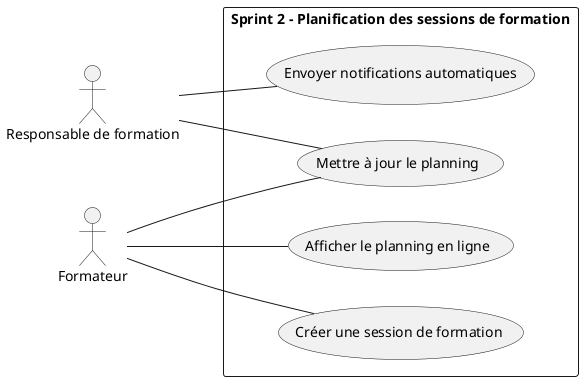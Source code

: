 @startuml
left to right direction

actor "Responsable de formation" as Admin
actor "Formateur" as Formateur


' Sprint 2
rectangle "Sprint 2 - Planification des sessions de formation" {

    usecase "Mettre à jour le planning" as UC2
    usecase "Envoyer notifications automatiques" as UC3
    usecase "Afficher le planning en ligne" as UC4
    usecase "Créer une session de formation" as UC5
}



' Relations Sprint 2
Admin -- UC2
Admin -- UC3

Formateur -- UC2
Formateur -- UC4
Formateur -- UC5



@enduml
